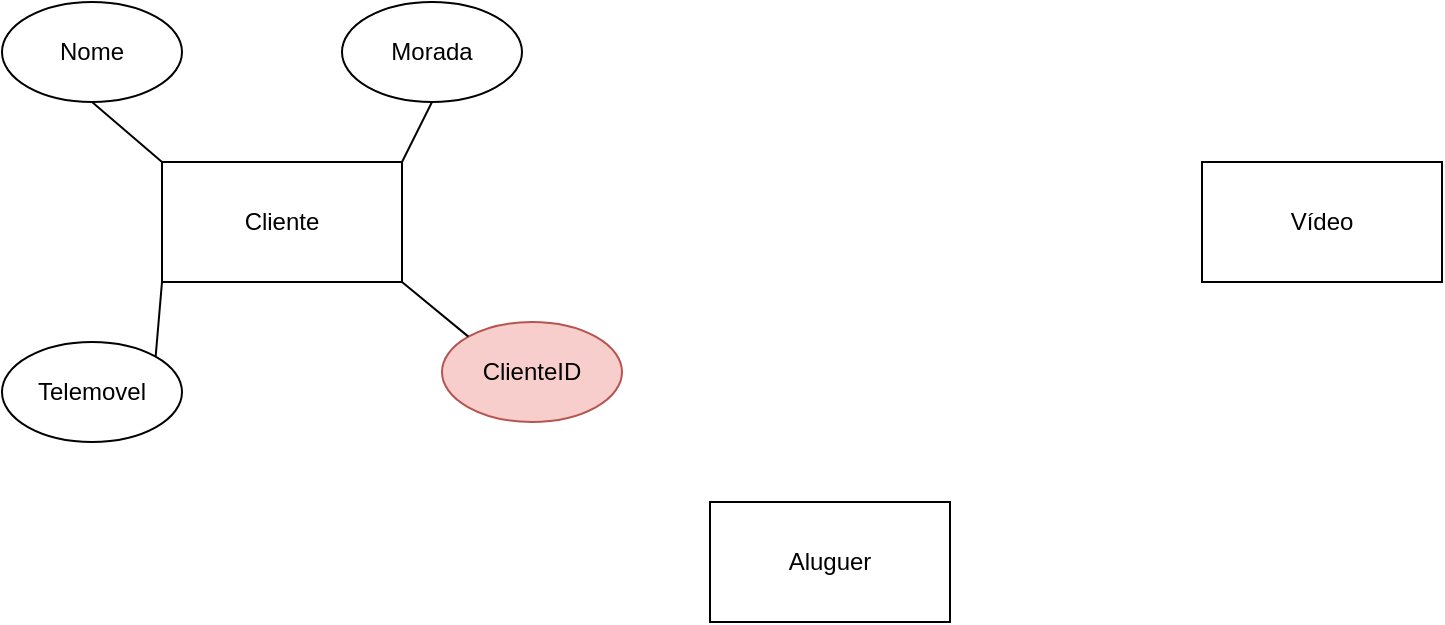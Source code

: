 <mxfile version="26.0.11">
  <diagram name="Página-1" id="H-ZeN5PNFQwEcWbW4MgQ">
    <mxGraphModel dx="1392" dy="753" grid="1" gridSize="10" guides="1" tooltips="1" connect="1" arrows="1" fold="1" page="1" pageScale="1" pageWidth="827" pageHeight="1169" math="0" shadow="0">
      <root>
        <mxCell id="0" />
        <mxCell id="1" parent="0" />
        <mxCell id="fIbbeYh1DY2cRxnVT3x6-1" value="Cliente" style="rounded=0;whiteSpace=wrap;html=1;" vertex="1" parent="1">
          <mxGeometry x="80" y="130" width="120" height="60" as="geometry" />
        </mxCell>
        <mxCell id="fIbbeYh1DY2cRxnVT3x6-2" value="Aluguer" style="rounded=0;whiteSpace=wrap;html=1;" vertex="1" parent="1">
          <mxGeometry x="354" y="300" width="120" height="60" as="geometry" />
        </mxCell>
        <mxCell id="fIbbeYh1DY2cRxnVT3x6-3" value="Vídeo" style="rounded=0;whiteSpace=wrap;html=1;" vertex="1" parent="1">
          <mxGeometry x="600" y="130" width="120" height="60" as="geometry" />
        </mxCell>
        <mxCell id="fIbbeYh1DY2cRxnVT3x6-4" value="Nome" style="ellipse;whiteSpace=wrap;html=1;" vertex="1" parent="1">
          <mxGeometry y="50" width="90" height="50" as="geometry" />
        </mxCell>
        <mxCell id="fIbbeYh1DY2cRxnVT3x6-5" value="Morada" style="ellipse;whiteSpace=wrap;html=1;" vertex="1" parent="1">
          <mxGeometry x="170" y="50" width="90" height="50" as="geometry" />
        </mxCell>
        <mxCell id="fIbbeYh1DY2cRxnVT3x6-6" value="Telemovel" style="ellipse;whiteSpace=wrap;html=1;" vertex="1" parent="1">
          <mxGeometry y="220" width="90" height="50" as="geometry" />
        </mxCell>
        <mxCell id="fIbbeYh1DY2cRxnVT3x6-7" value="ClienteID" style="ellipse;whiteSpace=wrap;html=1;fillColor=#f8cecc;strokeColor=#b85450;" vertex="1" parent="1">
          <mxGeometry x="220" y="210" width="90" height="50" as="geometry" />
        </mxCell>
        <mxCell id="fIbbeYh1DY2cRxnVT3x6-8" value="" style="endArrow=none;html=1;rounded=0;exitX=0.5;exitY=1;exitDx=0;exitDy=0;entryX=0;entryY=0;entryDx=0;entryDy=0;" edge="1" parent="1" source="fIbbeYh1DY2cRxnVT3x6-4" target="fIbbeYh1DY2cRxnVT3x6-1">
          <mxGeometry width="50" height="50" relative="1" as="geometry">
            <mxPoint x="130" y="110" as="sourcePoint" />
            <mxPoint x="180" y="60" as="targetPoint" />
          </mxGeometry>
        </mxCell>
        <mxCell id="fIbbeYh1DY2cRxnVT3x6-9" value="" style="endArrow=none;html=1;rounded=0;exitX=1;exitY=0;exitDx=0;exitDy=0;entryX=0.5;entryY=1;entryDx=0;entryDy=0;" edge="1" parent="1" source="fIbbeYh1DY2cRxnVT3x6-1" target="fIbbeYh1DY2cRxnVT3x6-5">
          <mxGeometry width="50" height="50" relative="1" as="geometry">
            <mxPoint x="85" y="110" as="sourcePoint" />
            <mxPoint x="120" y="140" as="targetPoint" />
          </mxGeometry>
        </mxCell>
        <mxCell id="fIbbeYh1DY2cRxnVT3x6-10" value="" style="endArrow=none;html=1;rounded=0;exitX=0;exitY=1;exitDx=0;exitDy=0;entryX=1;entryY=0;entryDx=0;entryDy=0;" edge="1" parent="1" source="fIbbeYh1DY2cRxnVT3x6-1" target="fIbbeYh1DY2cRxnVT3x6-6">
          <mxGeometry width="50" height="50" relative="1" as="geometry">
            <mxPoint x="55" y="110" as="sourcePoint" />
            <mxPoint x="90" y="140" as="targetPoint" />
          </mxGeometry>
        </mxCell>
        <mxCell id="fIbbeYh1DY2cRxnVT3x6-11" value="" style="endArrow=none;html=1;rounded=0;exitX=1;exitY=1;exitDx=0;exitDy=0;entryX=0;entryY=0;entryDx=0;entryDy=0;" edge="1" parent="1" source="fIbbeYh1DY2cRxnVT3x6-1" target="fIbbeYh1DY2cRxnVT3x6-7">
          <mxGeometry width="50" height="50" relative="1" as="geometry">
            <mxPoint x="65" y="120" as="sourcePoint" />
            <mxPoint x="100" y="150" as="targetPoint" />
          </mxGeometry>
        </mxCell>
      </root>
    </mxGraphModel>
  </diagram>
</mxfile>
